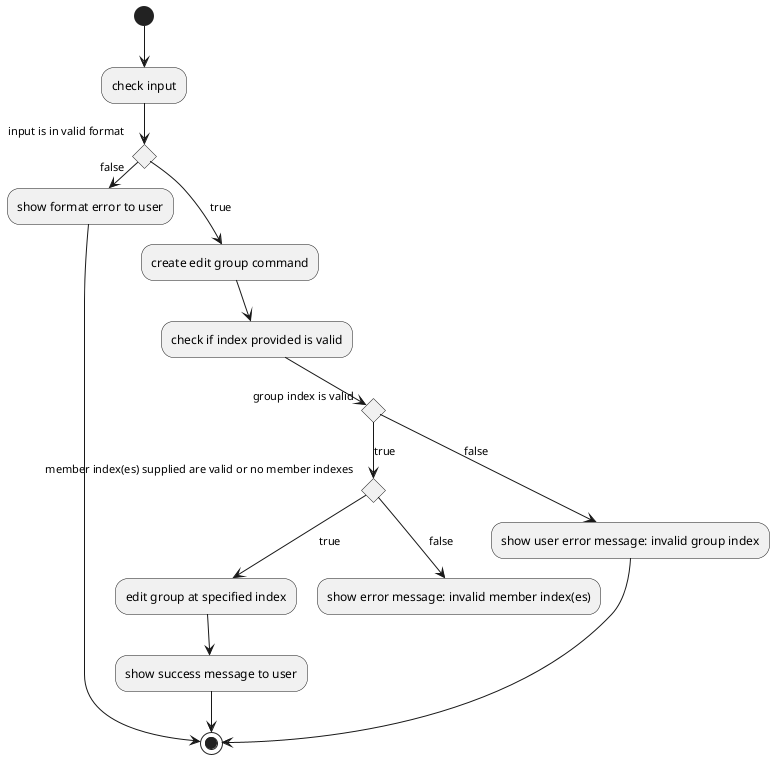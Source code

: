 @startuml
(*)  --> "check input"
If "input is in valid format" then
    --> [true] "create edit group command"
    --> "check if index provided is valid"
    If "group index is valid" then
        [true] If "member index(es) supplied are valid or no member indexes" then
            --> [true] "edit group at specified index"
            --> "show success message to user"
            -->(*)
        else
            --> [false] "show error message: invalid member index(es)"
        Endif
    else
        --> [false] "show user error message: invalid group index"
        -->(*)
    Endif
else
    -> [false] "show format error to user"
Endif
-->(*)
@enduml